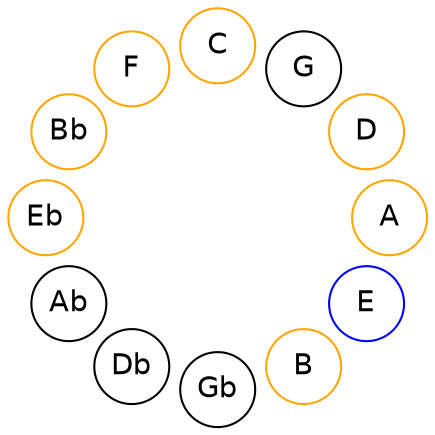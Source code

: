 
graph {

layout = circo;
mindist = .1

node [shape = circle, fontname = Helvetica, margin = 0]
edge [style=invis]

subgraph 1 {
	E -- B -- Gb -- Db -- Ab -- Eb -- Bb -- F -- C -- G -- D -- A -- E
}

E [color=blue];
B [color=orange];
Eb [color=orange];
Bb [color=orange];
F [color=orange];
C [color=orange];
D [color=orange];
A [color=orange];
}
